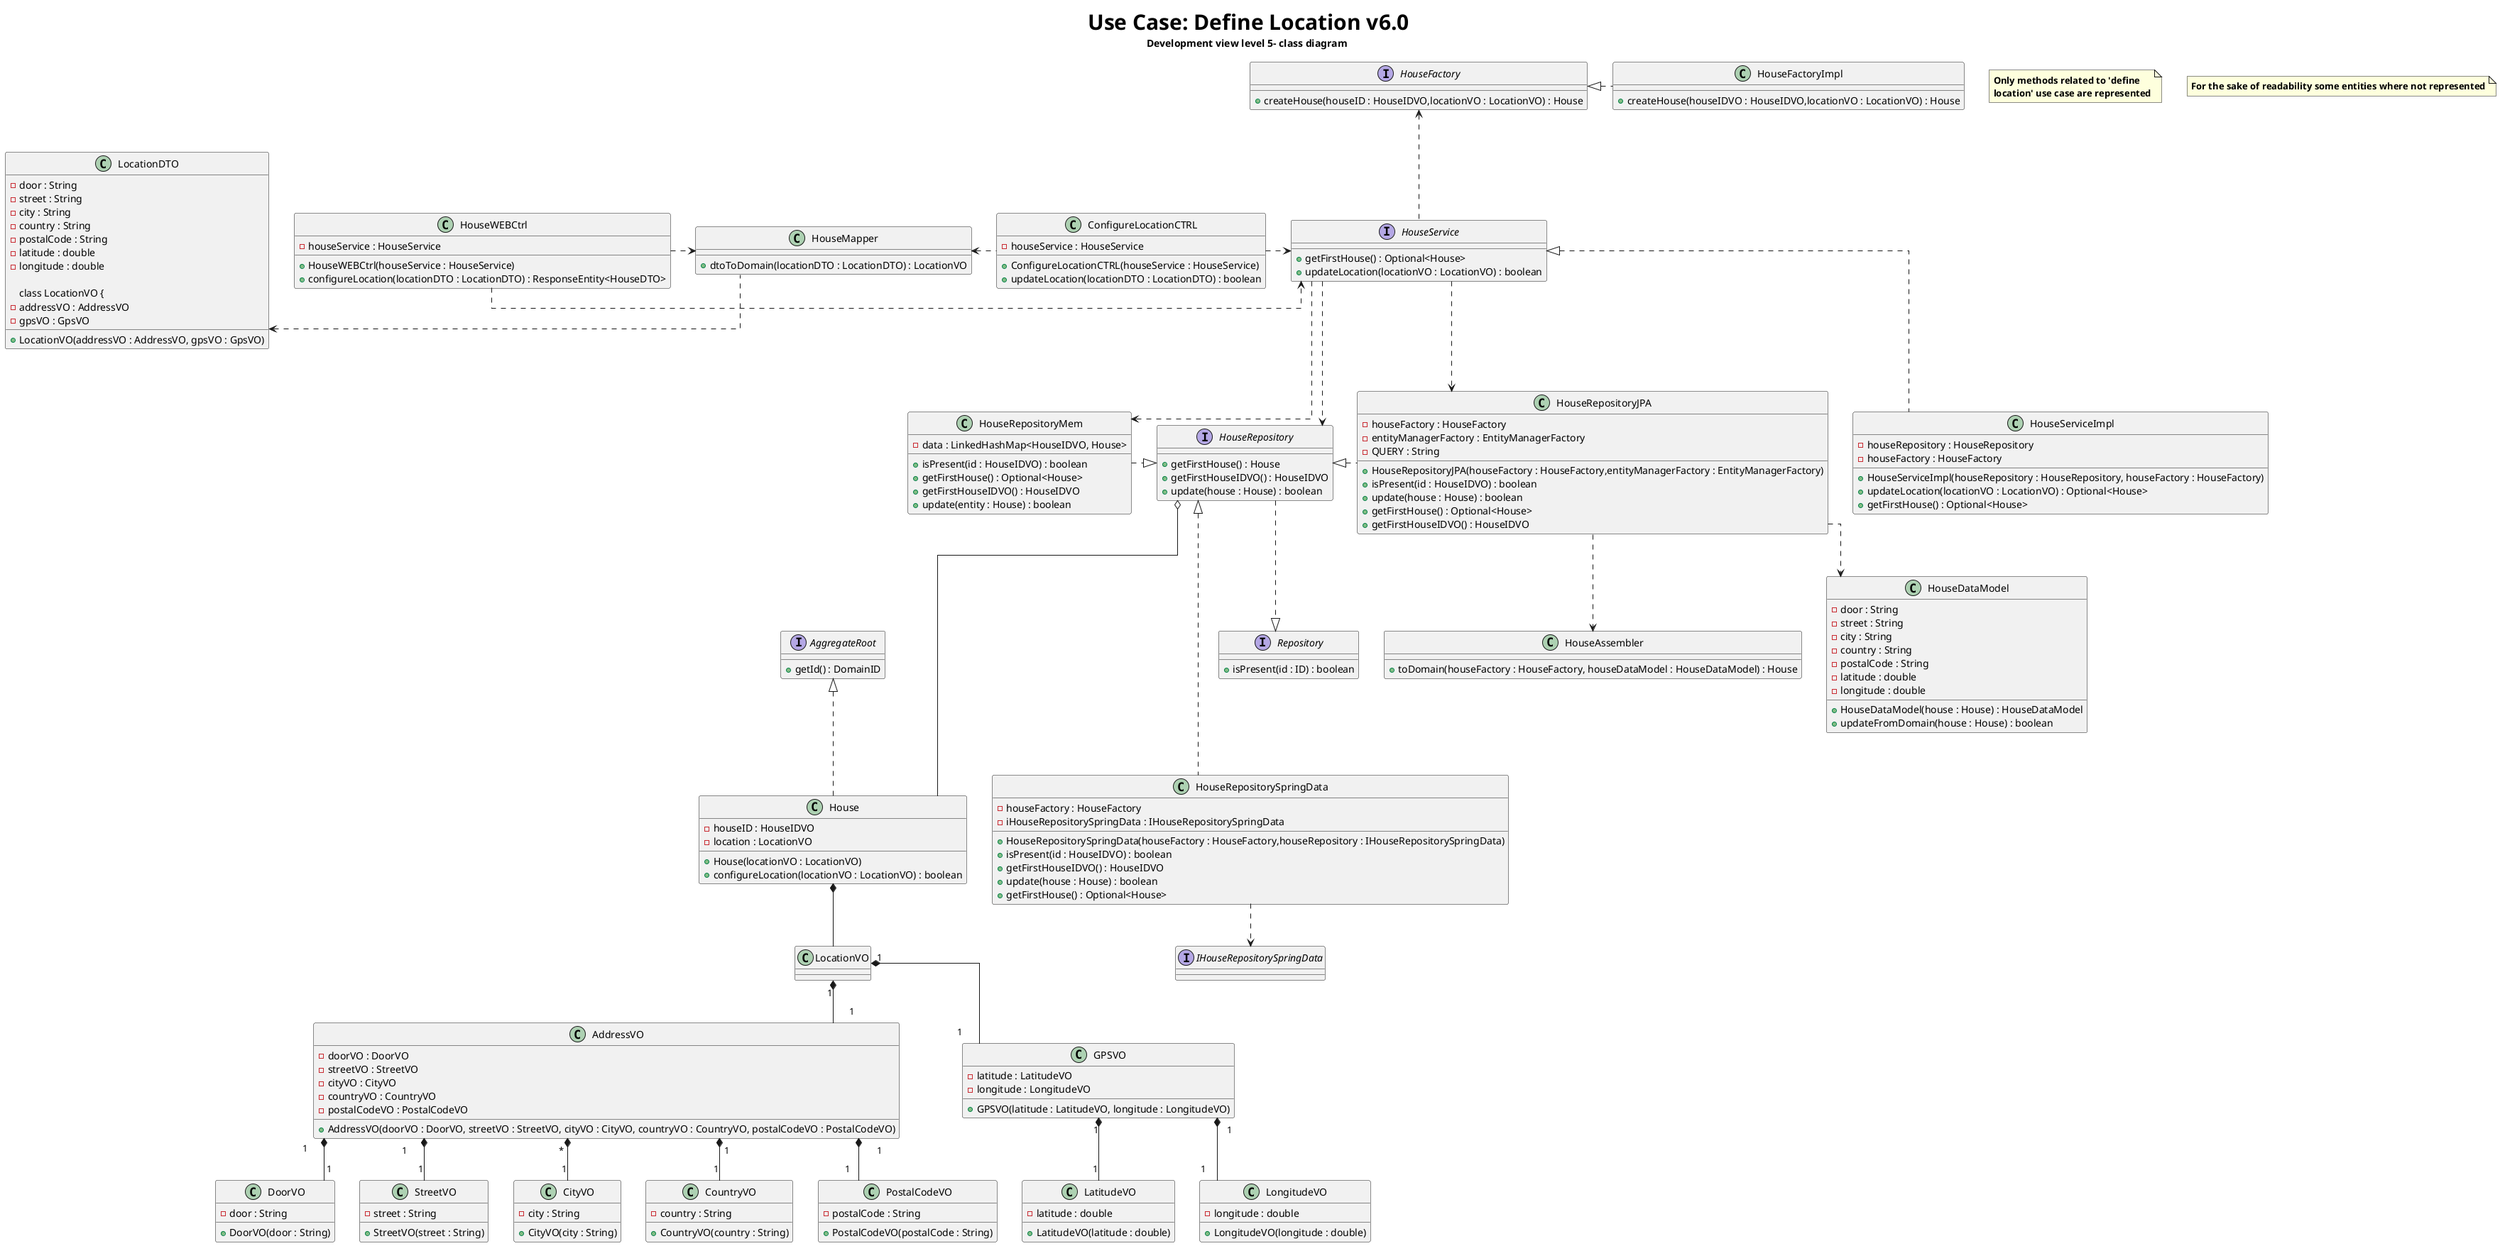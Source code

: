 @startuml

title <size: 30> Use Case: Define Location v6.0\n Development view level 5- class diagram

note "<b>Only methods related to 'define \n<b>location' use case are represented" as N1

note "<b>For the sake of readability some entities where not represented" as N2

skinparam linetype ortho

class House {
    - houseID : HouseIDVO
    - location : LocationVO

    + House(locationVO : LocationVO)
    + configureLocation(locationVO : LocationVO) : boolean
}

interface AggregateRoot {
    + getId() : DomainID
}

class HouseMapper {
    + dtoToDomain(locationDTO : LocationDTO) : LocationVO
}

class LocationDTO {
    - door : String
    - street : String
    - city : String
    - country : String
    - postalCode : String
    - latitude : double
    - longitude : double

class LocationVO {
    - addressVO : AddressVO
    - gpsVO : GpsVO

    + LocationVO(addressVO : AddressVO, gpsVO : GpsVO)
}

class AddressVO {
    - doorVO : DoorVO
    - streetVO : StreetVO
    - cityVO : CityVO
    - countryVO : CountryVO
    - postalCodeVO : PostalCodeVO

    + AddressVO(doorVO : DoorVO, streetVO : StreetVO, cityVO : CityVO, countryVO : CountryVO, postalCodeVO : PostalCodeVO)
}

class DoorVO {
    - door : String

    + DoorVO(door : String)
}

class StreetVO {
    - street : String

    + StreetVO(street : String)
}

class CityVO {
    - city : String

    + CityVO(city : String)
}

class CountryVO {
    - country : String

    + CountryVO(country : String)
}

class PostalCodeVO {
    - postalCode : String

    + PostalCodeVO(postalCode : String)
}

class GPSVO {
    - latitude : LatitudeVO
    - longitude : LongitudeVO

    + GPSVO(latitude : LatitudeVO, longitude : LongitudeVO)
}

class LatitudeVO {
    - latitude : double

    + LatitudeVO(latitude : double)
}

class LongitudeVO {
    - longitude : double

    + LongitudeVO(longitude : double)
}

class HouseRepositoryMem {
    - data : LinkedHashMap<HouseIDVO, House>

    + isPresent(id : HouseIDVO) : boolean
    + getFirstHouse() : Optional<House>
    + getFirstHouseIDVO() : HouseIDVO
    + update(entity : House) : boolean
}

class HouseRepositoryJPA {
    - houseFactory : HouseFactory
    - entityManagerFactory : EntityManagerFactory
    - QUERY : String

    + HouseRepositoryJPA(houseFactory : HouseFactory,entityManagerFactory : EntityManagerFactory)
    + isPresent(id : HouseIDVO) : boolean
    + update(house : House) : boolean
    + getFirstHouse() : Optional<House>
    + getFirstHouseIDVO() : HouseIDVO

}

interface IHouseRepositorySpringData {

}

class HouseRepositorySpringData {
    - houseFactory : HouseFactory
    - iHouseRepositorySpringData : IHouseRepositorySpringData

    + HouseRepositorySpringData(houseFactory : HouseFactory,houseRepository : IHouseRepositorySpringData)
    + isPresent(id : HouseIDVO) : boolean
    + getFirstHouseIDVO() : HouseIDVO
    + update(house : House) : boolean
    + getFirstHouse() : Optional<House>

}

interface HouseRepository {
    + getFirstHouse() : House
    + getFirstHouseIDVO() : HouseIDVO
    + update(house : House) : boolean
}

class HouseServiceImpl {
    - houseRepository : HouseRepository
    - houseFactory : HouseFactory

    + HouseServiceImpl(houseRepository : HouseRepository, houseFactory : HouseFactory)
    + updateLocation(locationVO : LocationVO) : Optional<House>
    + getFirstHouse() : Optional<House>

}

interface HouseService {
    + getFirstHouse() : Optional<House>
    + updateLocation(locationVO : LocationVO) : boolean
}

class HouseFactoryImpl {
    + createHouse(houseIDVO : HouseIDVO,locationVO : LocationVO) : House

}

interface HouseFactory {
    + createHouse(houseID : HouseIDVO,locationVO : LocationVO) : House
}

class ConfigureLocationCTRL {
    - houseService : HouseService

    + ConfigureLocationCTRL(houseService : HouseService)
    + updateLocation(locationDTO : LocationDTO) : boolean
}

class HouseWEBCtrl{
    - houseService : HouseService

    + HouseWEBCtrl(houseService : HouseService)
    + configureLocation(locationDTO : LocationDTO) : ResponseEntity<HouseDTO>
}

interface Repository {

    + isPresent(id : ID) : boolean
}

class HouseAssembler {
    + toDomain(houseFactory : HouseFactory, houseDataModel : HouseDataModel) : House
}

class HouseDataModel {
    - door : String
    - street : String
    - city : String
    - country : String
    - postalCode : String
    - latitude : double
    - longitude : double

    + HouseDataModel(house : House) : HouseDataModel
    + updateFromDomain(house : House) : boolean

}


ConfigureLocationCTRL .> HouseService
HouseWEBCtrl .> HouseService
HouseWEBCtrl .> HouseMapper
ConfigureLocationCTRL .up> HouseMapper
HouseMapper ..left> LocationDTO
HouseService ..up> HouseFactory
HouseFactoryImpl -.left|> HouseFactory
HouseService .down> HouseRepository
HouseService <|.down- HouseServiceImpl

HouseService -down.> HouseRepositoryMem
HouseService -down.> HouseRepositoryJPA

HouseRepositoryMem --right.|> HouseRepository
HouseRepositoryJPA --left.|> HouseRepository
HouseRepositorySpringData --up.|> HouseRepository

HouseRepositorySpringData ..> IHouseRepositorySpringData

HouseRepository -down.|> Repository
House -up.|> AggregateRoot

House --up-o HouseRepository

House *-- LocationVO

HouseRepositoryJPA ..> HouseDataModel
HouseRepositoryJPA ..> HouseAssembler

LocationVO "1" *-- "1" AddressVO
LocationVO "1" *-- "1" GPSVO
AddressVO "1" *-- "1" DoorVO
AddressVO "1" *-- "1" StreetVO
AddressVO "*" *-- "1" CityVO
AddressVO "1" *-- "1" CountryVO
AddressVO "1" *-- "1" PostalCodeVO
GPSVO "1" *-- "1" LatitudeVO
GPSVO "1" *-- "1" LongitudeVO


@enduml